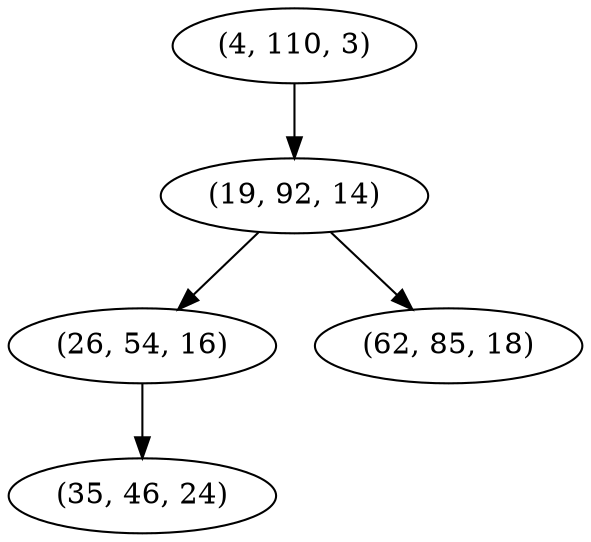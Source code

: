 digraph tree {
    "(4, 110, 3)";
    "(19, 92, 14)";
    "(26, 54, 16)";
    "(35, 46, 24)";
    "(62, 85, 18)";
    "(4, 110, 3)" -> "(19, 92, 14)";
    "(19, 92, 14)" -> "(26, 54, 16)";
    "(19, 92, 14)" -> "(62, 85, 18)";
    "(26, 54, 16)" -> "(35, 46, 24)";
}
